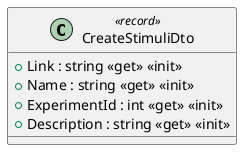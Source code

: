 @startuml
class CreateStimuliDto <<record>> {
    + Link : string <<get>> <<init>>
    + Name : string <<get>> <<init>>
    + ExperimentId : int <<get>> <<init>>
    + Description : string <<get>> <<init>>
}
@enduml
